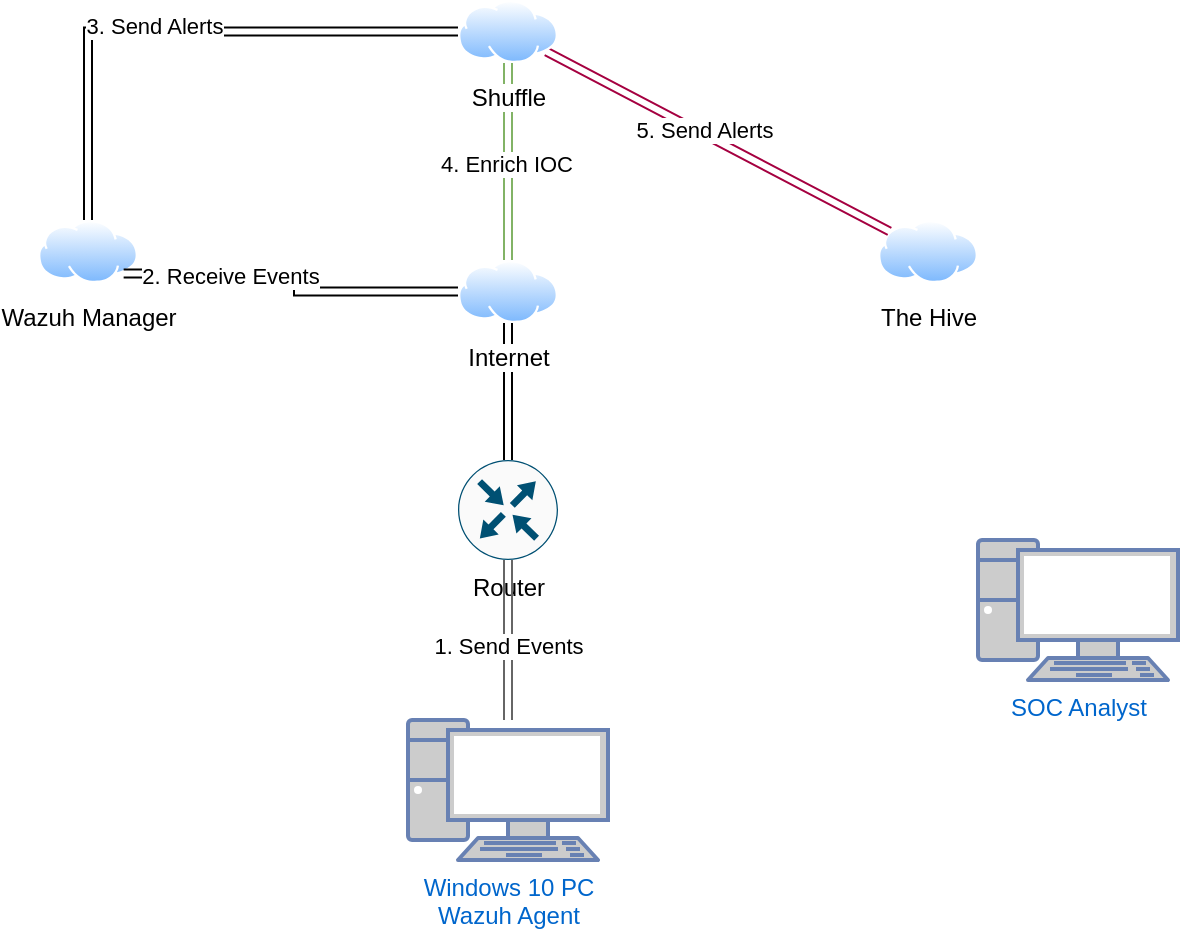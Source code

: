 <mxfile version="22.1.21" type="github">
  <diagram name="Page-1" id="Y-IBK8_lrVYP1G2H312X">
    <mxGraphModel dx="845" dy="500" grid="1" gridSize="10" guides="1" tooltips="1" connect="1" arrows="1" fold="1" page="1" pageScale="1" pageWidth="850" pageHeight="1100" math="0" shadow="0">
      <root>
        <mxCell id="0" />
        <mxCell id="1" parent="0" />
        <mxCell id="zvdLutXropkOz51VJhZw-1" value="Windows 10 PC&lt;br&gt;Wazuh Agent&lt;br&gt;" style="fontColor=#0066CC;verticalAlign=top;verticalLabelPosition=bottom;labelPosition=center;align=center;html=1;outlineConnect=0;fillColor=#CCCCCC;strokeColor=#6881B3;gradientColor=none;gradientDirection=north;strokeWidth=2;shape=mxgraph.networks.pc;" vertex="1" parent="1">
          <mxGeometry x="325" y="470" width="100" height="70" as="geometry" />
        </mxCell>
        <mxCell id="zvdLutXropkOz51VJhZw-16" style="edgeStyle=orthogonalEdgeStyle;rounded=0;orthogonalLoop=1;jettySize=auto;html=1;shape=link;" edge="1" parent="1" source="zvdLutXropkOz51VJhZw-2" target="zvdLutXropkOz51VJhZw-4">
          <mxGeometry relative="1" as="geometry" />
        </mxCell>
        <mxCell id="zvdLutXropkOz51VJhZw-2" value="Router&lt;br&gt;" style="sketch=0;points=[[0.5,0,0],[1,0.5,0],[0.5,1,0],[0,0.5,0],[0.145,0.145,0],[0.856,0.145,0],[0.855,0.856,0],[0.145,0.855,0]];verticalLabelPosition=bottom;html=1;verticalAlign=top;aspect=fixed;align=center;pointerEvents=1;shape=mxgraph.cisco19.rect;prIcon=router;fillColor=#FAFAFA;strokeColor=#005073;" vertex="1" parent="1">
          <mxGeometry x="350" y="340" width="50" height="50" as="geometry" />
        </mxCell>
        <mxCell id="zvdLutXropkOz51VJhZw-3" value="Wazuh Manager&lt;br&gt;" style="image;aspect=fixed;perimeter=ellipsePerimeter;html=1;align=center;shadow=0;dashed=0;spacingTop=3;image=img/lib/active_directory/internet_cloud.svg;" vertex="1" parent="1">
          <mxGeometry x="140" y="220" width="50" height="31.5" as="geometry" />
        </mxCell>
        <mxCell id="zvdLutXropkOz51VJhZw-18" style="edgeStyle=orthogonalEdgeStyle;rounded=0;orthogonalLoop=1;jettySize=auto;html=1;entryX=1;entryY=1;entryDx=0;entryDy=0;shape=link;" edge="1" parent="1" source="zvdLutXropkOz51VJhZw-4" target="zvdLutXropkOz51VJhZw-3">
          <mxGeometry relative="1" as="geometry" />
        </mxCell>
        <mxCell id="zvdLutXropkOz51VJhZw-19" value="2. Receive Events" style="edgeLabel;html=1;align=center;verticalAlign=middle;resizable=0;points=[];" vertex="1" connectable="0" parent="zvdLutXropkOz51VJhZw-18">
          <mxGeometry x="0.399" y="1" relative="1" as="geometry">
            <mxPoint as="offset" />
          </mxGeometry>
        </mxCell>
        <mxCell id="zvdLutXropkOz51VJhZw-4" value="Internet" style="image;aspect=fixed;perimeter=ellipsePerimeter;html=1;align=center;shadow=0;dashed=0;spacingTop=3;image=img/lib/active_directory/internet_cloud.svg;" vertex="1" parent="1">
          <mxGeometry x="350" y="240" width="50" height="31.5" as="geometry" />
        </mxCell>
        <mxCell id="zvdLutXropkOz51VJhZw-5" value="The Hive" style="image;aspect=fixed;perimeter=ellipsePerimeter;html=1;align=center;shadow=0;dashed=0;spacingTop=3;image=img/lib/active_directory/internet_cloud.svg;" vertex="1" parent="1">
          <mxGeometry x="560" y="220" width="50" height="31.5" as="geometry" />
        </mxCell>
        <mxCell id="zvdLutXropkOz51VJhZw-21" style="edgeStyle=orthogonalEdgeStyle;rounded=0;orthogonalLoop=1;jettySize=auto;html=1;exitX=0;exitY=0.5;exitDx=0;exitDy=0;entryX=0.5;entryY=0;entryDx=0;entryDy=0;shape=link;" edge="1" parent="1" source="zvdLutXropkOz51VJhZw-7" target="zvdLutXropkOz51VJhZw-3">
          <mxGeometry relative="1" as="geometry" />
        </mxCell>
        <mxCell id="zvdLutXropkOz51VJhZw-22" value="3. Send Alerts" style="edgeLabel;html=1;align=center;verticalAlign=middle;resizable=0;points=[];" vertex="1" connectable="0" parent="zvdLutXropkOz51VJhZw-21">
          <mxGeometry x="0.089" y="-3" relative="1" as="geometry">
            <mxPoint as="offset" />
          </mxGeometry>
        </mxCell>
        <mxCell id="zvdLutXropkOz51VJhZw-24" style="edgeStyle=orthogonalEdgeStyle;rounded=0;orthogonalLoop=1;jettySize=auto;html=1;shape=link;fillColor=#d5e8d4;strokeColor=#82b366;" edge="1" parent="1" source="zvdLutXropkOz51VJhZw-7" target="zvdLutXropkOz51VJhZw-4">
          <mxGeometry relative="1" as="geometry" />
        </mxCell>
        <mxCell id="zvdLutXropkOz51VJhZw-25" value="4. Enrich IOC" style="edgeLabel;html=1;align=center;verticalAlign=middle;resizable=0;points=[];" vertex="1" connectable="0" parent="zvdLutXropkOz51VJhZw-24">
          <mxGeometry x="0.025" y="-1" relative="1" as="geometry">
            <mxPoint as="offset" />
          </mxGeometry>
        </mxCell>
        <mxCell id="zvdLutXropkOz51VJhZw-26" style="rounded=0;orthogonalLoop=1;jettySize=auto;html=1;shape=link;fillColor=#d80073;strokeColor=#A50040;" edge="1" parent="1" source="zvdLutXropkOz51VJhZw-7" target="zvdLutXropkOz51VJhZw-5">
          <mxGeometry relative="1" as="geometry" />
        </mxCell>
        <mxCell id="zvdLutXropkOz51VJhZw-27" value="5. Send Alerts" style="edgeLabel;html=1;align=center;verticalAlign=middle;resizable=0;points=[];" vertex="1" connectable="0" parent="zvdLutXropkOz51VJhZw-26">
          <mxGeometry x="-0.092" y="2" relative="1" as="geometry">
            <mxPoint as="offset" />
          </mxGeometry>
        </mxCell>
        <mxCell id="zvdLutXropkOz51VJhZw-7" value="Shuffle" style="image;aspect=fixed;perimeter=ellipsePerimeter;html=1;align=center;shadow=0;dashed=0;spacingTop=3;image=img/lib/active_directory/internet_cloud.svg;" vertex="1" parent="1">
          <mxGeometry x="350" y="110" width="50" height="31.5" as="geometry" />
        </mxCell>
        <mxCell id="zvdLutXropkOz51VJhZw-8" value="SOC Analyst" style="fontColor=#0066CC;verticalAlign=top;verticalLabelPosition=bottom;labelPosition=center;align=center;html=1;outlineConnect=0;fillColor=#CCCCCC;strokeColor=#6881B3;gradientColor=none;gradientDirection=north;strokeWidth=2;shape=mxgraph.networks.pc;" vertex="1" parent="1">
          <mxGeometry x="610" y="380" width="100" height="70" as="geometry" />
        </mxCell>
        <mxCell id="zvdLutXropkOz51VJhZw-9" style="edgeStyle=orthogonalEdgeStyle;rounded=0;orthogonalLoop=1;jettySize=auto;html=1;entryX=0.5;entryY=1;entryDx=0;entryDy=0;entryPerimeter=0;startArrow=classicThin;startFill=1;shape=link;fillColor=#f5f5f5;strokeColor=#666666;" edge="1" parent="1" source="zvdLutXropkOz51VJhZw-1" target="zvdLutXropkOz51VJhZw-2">
          <mxGeometry relative="1" as="geometry" />
        </mxCell>
        <mxCell id="zvdLutXropkOz51VJhZw-10" value="1. Send Events" style="edgeLabel;html=1;align=center;verticalAlign=middle;resizable=0;points=[];" vertex="1" connectable="0" parent="zvdLutXropkOz51VJhZw-9">
          <mxGeometry x="-0.075" relative="1" as="geometry">
            <mxPoint as="offset" />
          </mxGeometry>
        </mxCell>
      </root>
    </mxGraphModel>
  </diagram>
</mxfile>

